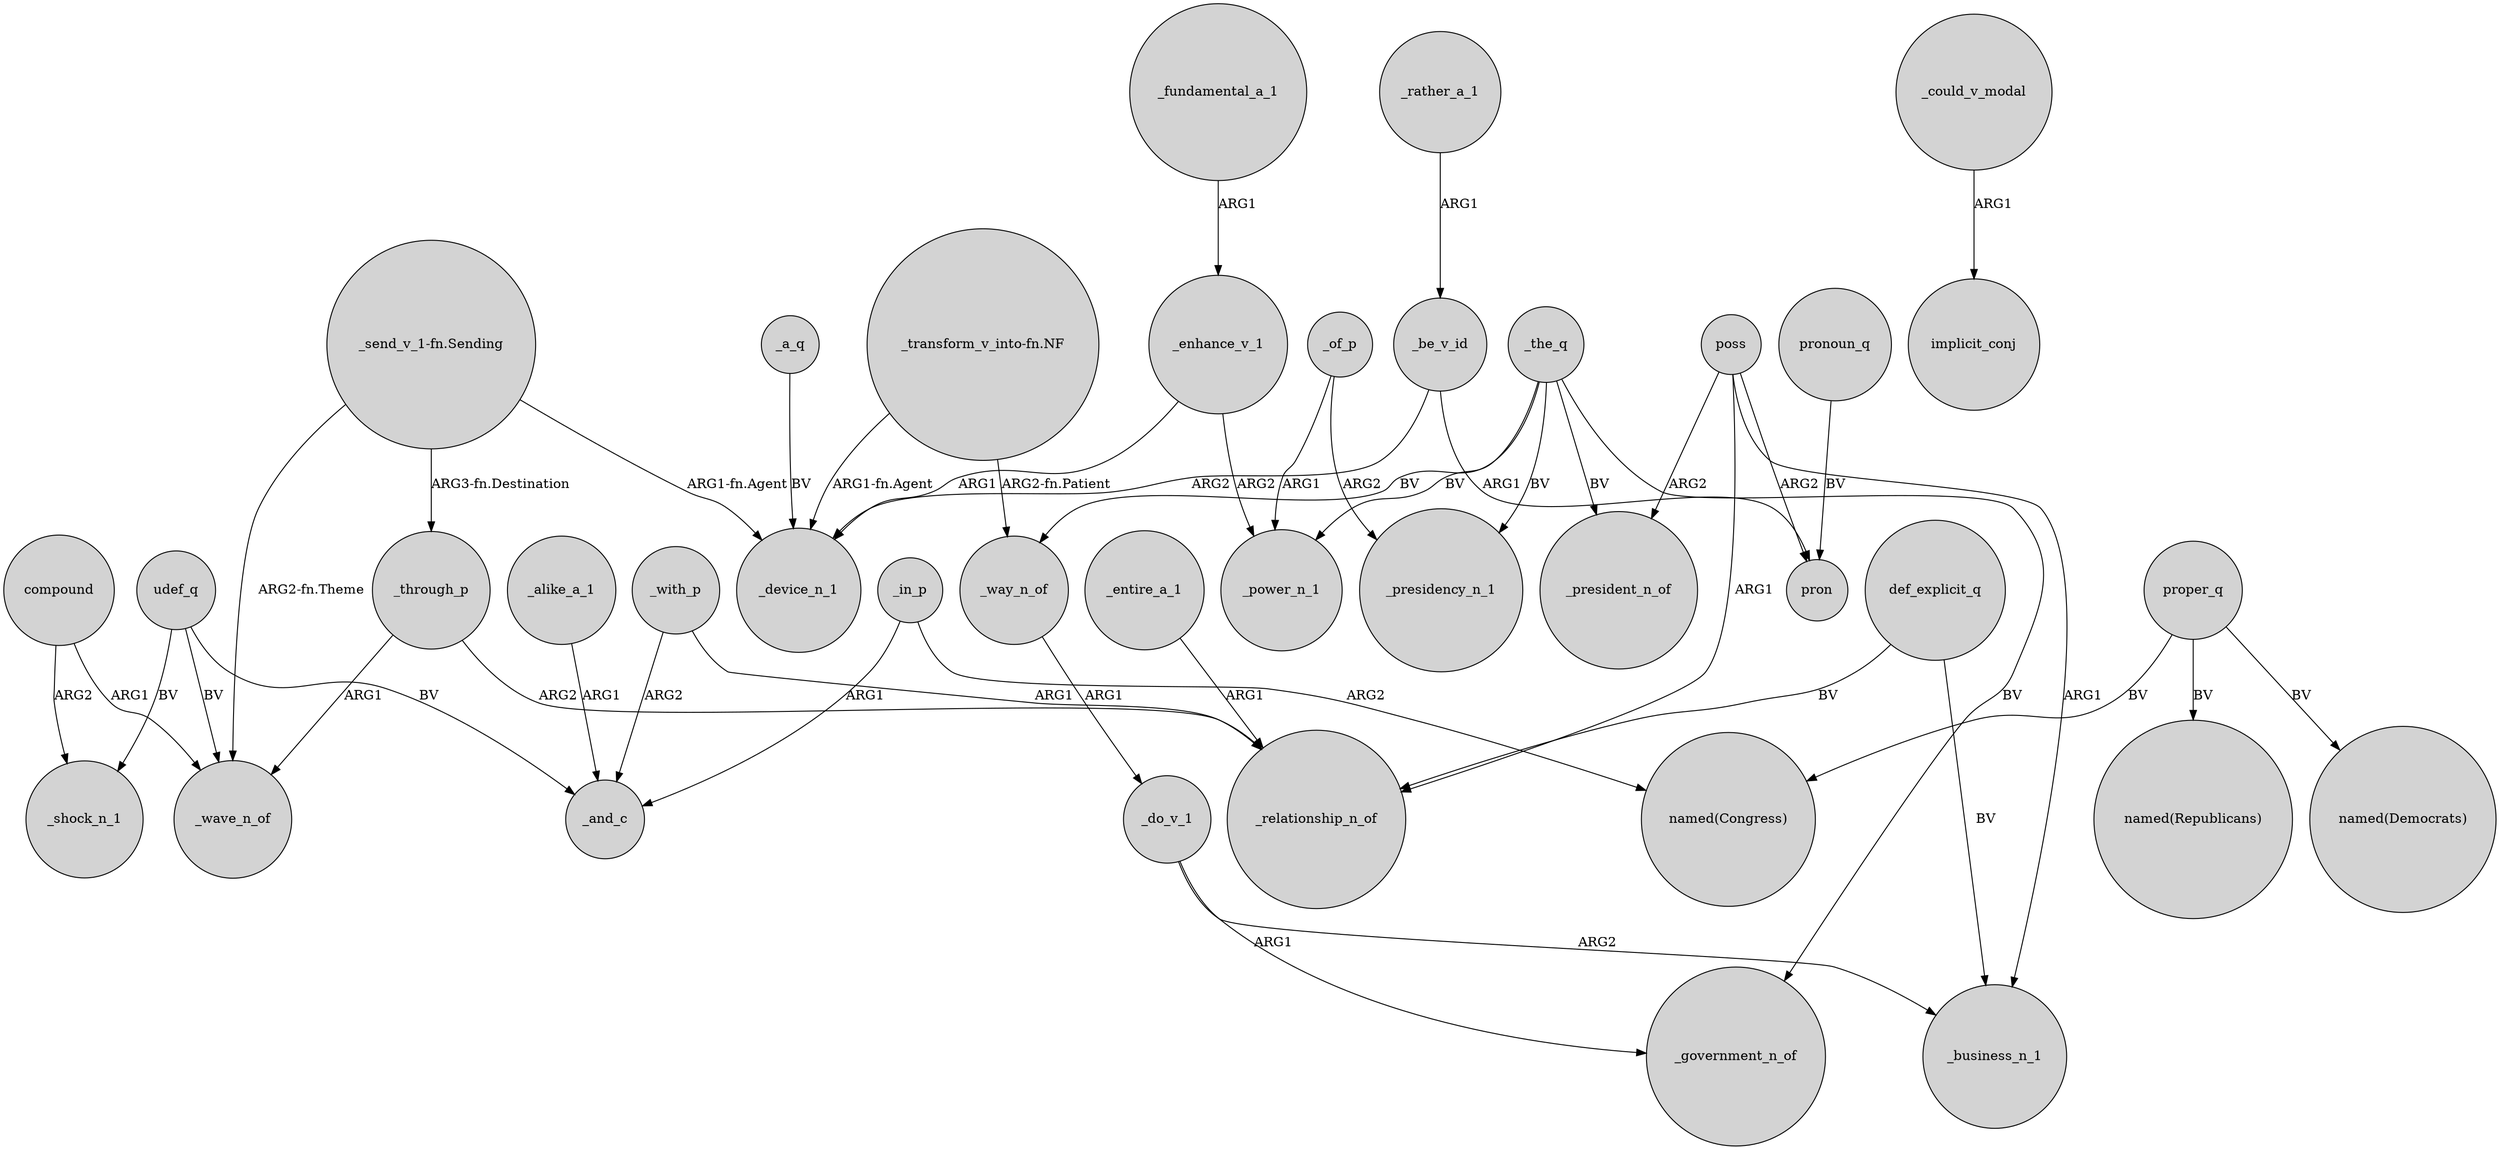 digraph {
	node [shape=circle style=filled]
	_with_p -> _and_c [label=ARG2]
	_of_p -> _presidency_n_1 [label=ARG2]
	_the_q -> _power_n_1 [label=BV]
	_a_q -> _device_n_1 [label=BV]
	_alike_a_1 -> _and_c [label=ARG1]
	poss -> pron [label=ARG2]
	_could_v_modal -> implicit_conj [label=ARG1]
	_enhance_v_1 -> _power_n_1 [label=ARG2]
	_the_q -> _way_n_of [label=BV]
	poss -> _business_n_1 [label=ARG1]
	_the_q -> _presidency_n_1 [label=BV]
	_fundamental_a_1 -> _enhance_v_1 [label=ARG1]
	_of_p -> _power_n_1 [label=ARG1]
	_be_v_id -> pron [label=ARG1]
	proper_q -> "named(Congress)" [label=BV]
	compound -> _wave_n_of [label=ARG1]
	proper_q -> "named(Democrats)" [label=BV]
	compound -> _shock_n_1 [label=ARG2]
	"_send_v_1-fn.Sending" -> _device_n_1 [label="ARG1-fn.Agent"]
	_enhance_v_1 -> _device_n_1 [label=ARG1]
	_rather_a_1 -> _be_v_id [label=ARG1]
	"_send_v_1-fn.Sending" -> _wave_n_of [label="ARG2-fn.Theme"]
	"_send_v_1-fn.Sending" -> _through_p [label="ARG3-fn.Destination"]
	pronoun_q -> pron [label=BV]
	_entire_a_1 -> _relationship_n_of [label=ARG1]
	_with_p -> _relationship_n_of [label=ARG1]
	udef_q -> _shock_n_1 [label=BV]
	_in_p -> _and_c [label=ARG1]
	_way_n_of -> _do_v_1 [label=ARG1]
	_the_q -> _president_n_of [label=BV]
	udef_q -> _wave_n_of [label=BV]
	poss -> _relationship_n_of [label=ARG1]
	_through_p -> _wave_n_of [label=ARG1]
	_the_q -> _government_n_of [label=BV]
	proper_q -> "named(Republicans)" [label=BV]
	_do_v_1 -> _business_n_1 [label=ARG2]
	_do_v_1 -> _government_n_of [label=ARG1]
	def_explicit_q -> _relationship_n_of [label=BV]
	_be_v_id -> _device_n_1 [label=ARG2]
	_through_p -> _relationship_n_of [label=ARG2]
	poss -> _president_n_of [label=ARG2]
	udef_q -> _and_c [label=BV]
	_in_p -> "named(Congress)" [label=ARG2]
	"_transform_v_into-fn.NF" -> _way_n_of [label="ARG2-fn.Patient"]
	"_transform_v_into-fn.NF" -> _device_n_1 [label="ARG1-fn.Agent"]
	def_explicit_q -> _business_n_1 [label=BV]
}
